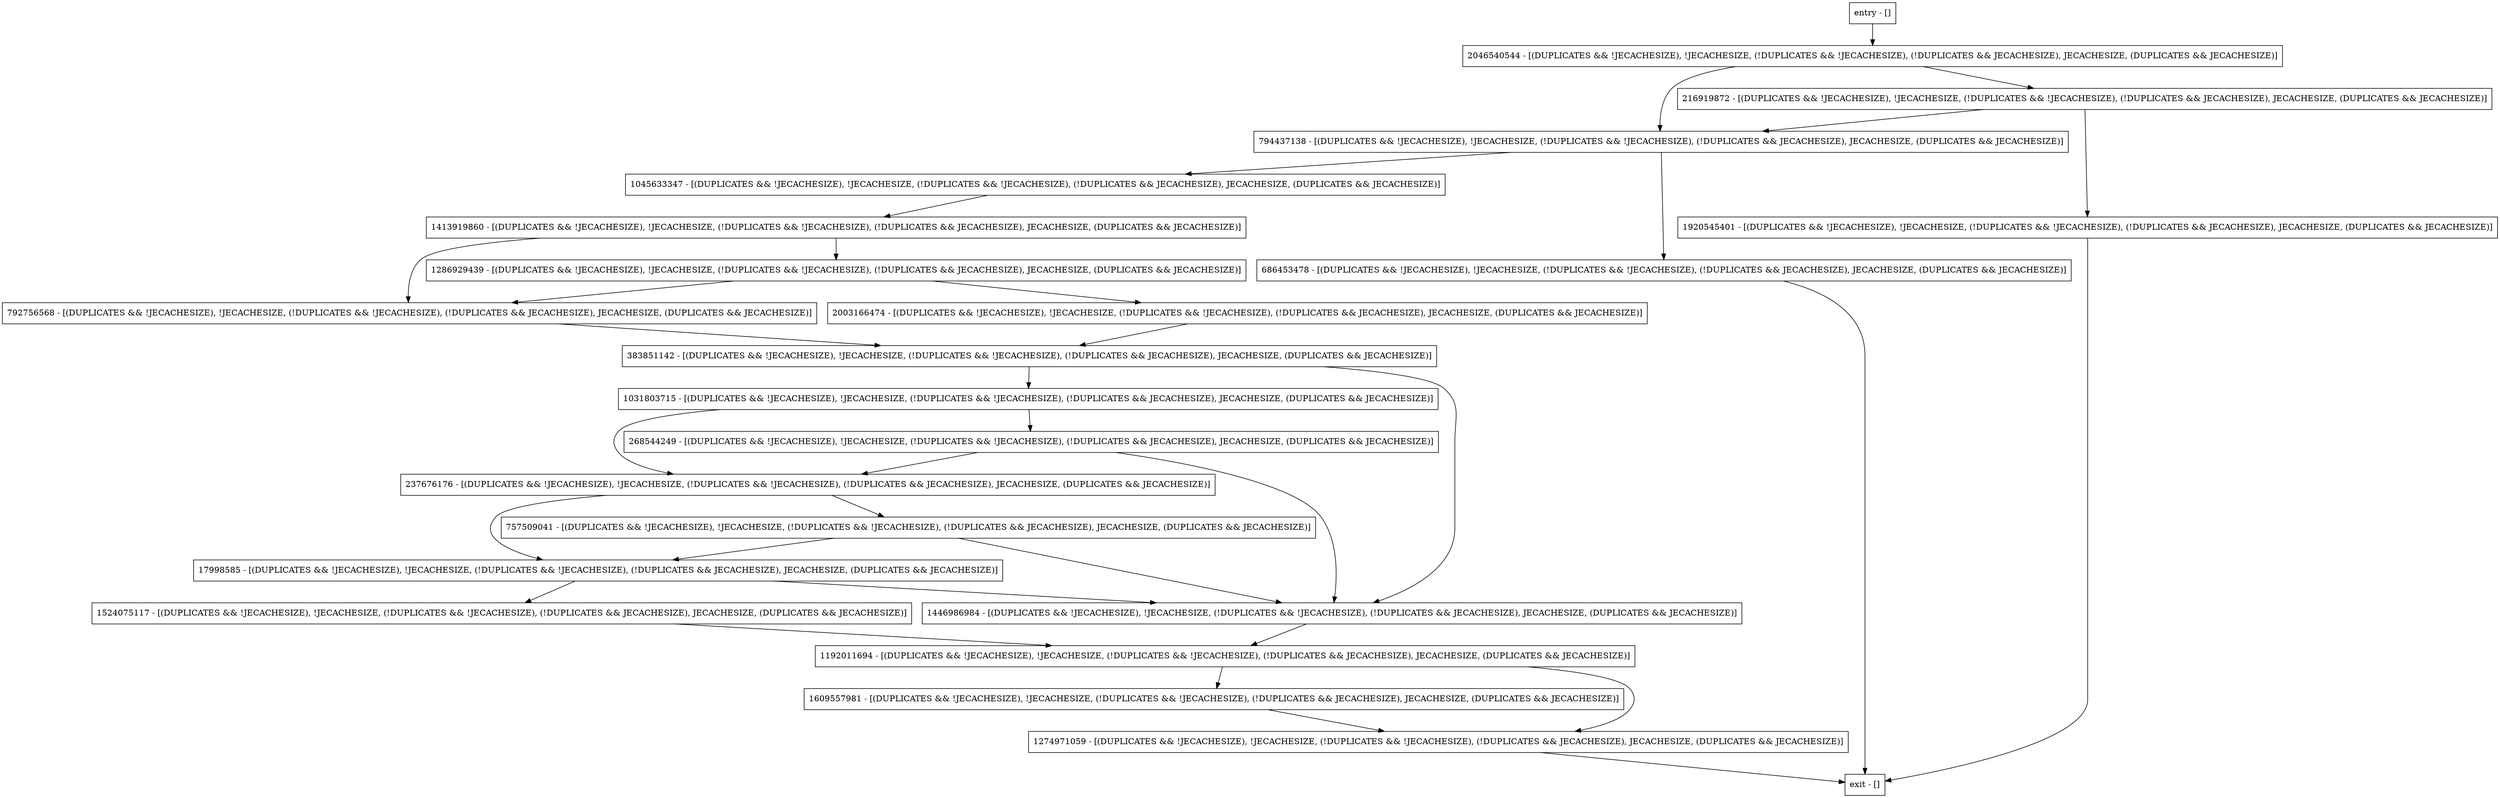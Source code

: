 digraph init {
node [shape=record];
1031803715 [label="1031803715 - [(DUPLICATES && !JECACHESIZE), !JECACHESIZE, (!DUPLICATES && !JECACHESIZE), (!DUPLICATES && JECACHESIZE), JECACHESIZE, (DUPLICATES && JECACHESIZE)]"];
792756568 [label="792756568 - [(DUPLICATES && !JECACHESIZE), !JECACHESIZE, (!DUPLICATES && !JECACHESIZE), (!DUPLICATES && JECACHESIZE), JECACHESIZE, (DUPLICATES && JECACHESIZE)]"];
1609557981 [label="1609557981 - [(DUPLICATES && !JECACHESIZE), !JECACHESIZE, (!DUPLICATES && !JECACHESIZE), (!DUPLICATES && JECACHESIZE), JECACHESIZE, (DUPLICATES && JECACHESIZE)]"];
1286929439 [label="1286929439 - [(DUPLICATES && !JECACHESIZE), !JECACHESIZE, (!DUPLICATES && !JECACHESIZE), (!DUPLICATES && JECACHESIZE), JECACHESIZE, (DUPLICATES && JECACHESIZE)]"];
237676176 [label="237676176 - [(DUPLICATES && !JECACHESIZE), !JECACHESIZE, (!DUPLICATES && !JECACHESIZE), (!DUPLICATES && JECACHESIZE), JECACHESIZE, (DUPLICATES && JECACHESIZE)]"];
1413919860 [label="1413919860 - [(DUPLICATES && !JECACHESIZE), !JECACHESIZE, (!DUPLICATES && !JECACHESIZE), (!DUPLICATES && JECACHESIZE), JECACHESIZE, (DUPLICATES && JECACHESIZE)]"];
1274971059 [label="1274971059 - [(DUPLICATES && !JECACHESIZE), !JECACHESIZE, (!DUPLICATES && !JECACHESIZE), (!DUPLICATES && JECACHESIZE), JECACHESIZE, (DUPLICATES && JECACHESIZE)]"];
1192011694 [label="1192011694 - [(DUPLICATES && !JECACHESIZE), !JECACHESIZE, (!DUPLICATES && !JECACHESIZE), (!DUPLICATES && JECACHESIZE), JECACHESIZE, (DUPLICATES && JECACHESIZE)]"];
794437138 [label="794437138 - [(DUPLICATES && !JECACHESIZE), !JECACHESIZE, (!DUPLICATES && !JECACHESIZE), (!DUPLICATES && JECACHESIZE), JECACHESIZE, (DUPLICATES && JECACHESIZE)]"];
1524075117 [label="1524075117 - [(DUPLICATES && !JECACHESIZE), !JECACHESIZE, (!DUPLICATES && !JECACHESIZE), (!DUPLICATES && JECACHESIZE), JECACHESIZE, (DUPLICATES && JECACHESIZE)]"];
216919872 [label="216919872 - [(DUPLICATES && !JECACHESIZE), !JECACHESIZE, (!DUPLICATES && !JECACHESIZE), (!DUPLICATES && JECACHESIZE), JECACHESIZE, (DUPLICATES && JECACHESIZE)]"];
757509041 [label="757509041 - [(DUPLICATES && !JECACHESIZE), !JECACHESIZE, (!DUPLICATES && !JECACHESIZE), (!DUPLICATES && JECACHESIZE), JECACHESIZE, (DUPLICATES && JECACHESIZE)]"];
entry [label="entry - []"];
exit [label="exit - []"];
1920545401 [label="1920545401 - [(DUPLICATES && !JECACHESIZE), !JECACHESIZE, (!DUPLICATES && !JECACHESIZE), (!DUPLICATES && JECACHESIZE), JECACHESIZE, (DUPLICATES && JECACHESIZE)]"];
17998585 [label="17998585 - [(DUPLICATES && !JECACHESIZE), !JECACHESIZE, (!DUPLICATES && !JECACHESIZE), (!DUPLICATES && JECACHESIZE), JECACHESIZE, (DUPLICATES && JECACHESIZE)]"];
2003166474 [label="2003166474 - [(DUPLICATES && !JECACHESIZE), !JECACHESIZE, (!DUPLICATES && !JECACHESIZE), (!DUPLICATES && JECACHESIZE), JECACHESIZE, (DUPLICATES && JECACHESIZE)]"];
1446986984 [label="1446986984 - [(DUPLICATES && !JECACHESIZE), !JECACHESIZE, (!DUPLICATES && !JECACHESIZE), (!DUPLICATES && JECACHESIZE), JECACHESIZE, (DUPLICATES && JECACHESIZE)]"];
268544249 [label="268544249 - [(DUPLICATES && !JECACHESIZE), !JECACHESIZE, (!DUPLICATES && !JECACHESIZE), (!DUPLICATES && JECACHESIZE), JECACHESIZE, (DUPLICATES && JECACHESIZE)]"];
1045633347 [label="1045633347 - [(DUPLICATES && !JECACHESIZE), !JECACHESIZE, (!DUPLICATES && !JECACHESIZE), (!DUPLICATES && JECACHESIZE), JECACHESIZE, (DUPLICATES && JECACHESIZE)]"];
686453478 [label="686453478 - [(DUPLICATES && !JECACHESIZE), !JECACHESIZE, (!DUPLICATES && !JECACHESIZE), (!DUPLICATES && JECACHESIZE), JECACHESIZE, (DUPLICATES && JECACHESIZE)]"];
2046540544 [label="2046540544 - [(DUPLICATES && !JECACHESIZE), !JECACHESIZE, (!DUPLICATES && !JECACHESIZE), (!DUPLICATES && JECACHESIZE), JECACHESIZE, (DUPLICATES && JECACHESIZE)]"];
383851142 [label="383851142 - [(DUPLICATES && !JECACHESIZE), !JECACHESIZE, (!DUPLICATES && !JECACHESIZE), (!DUPLICATES && JECACHESIZE), JECACHESIZE, (DUPLICATES && JECACHESIZE)]"];
entry;
exit;
1031803715 -> 268544249;
1031803715 -> 237676176;
792756568 -> 383851142;
1609557981 -> 1274971059;
1286929439 -> 792756568;
1286929439 -> 2003166474;
237676176 -> 757509041;
237676176 -> 17998585;
1413919860 -> 792756568;
1413919860 -> 1286929439;
1274971059 -> exit;
1192011694 -> 1609557981;
1192011694 -> 1274971059;
794437138 -> 1045633347;
794437138 -> 686453478;
1524075117 -> 1192011694;
216919872 -> 1920545401;
216919872 -> 794437138;
757509041 -> 17998585;
757509041 -> 1446986984;
entry -> 2046540544;
1920545401 -> exit;
17998585 -> 1446986984;
17998585 -> 1524075117;
2003166474 -> 383851142;
1446986984 -> 1192011694;
268544249 -> 1446986984;
268544249 -> 237676176;
1045633347 -> 1413919860;
686453478 -> exit;
2046540544 -> 216919872;
2046540544 -> 794437138;
383851142 -> 1031803715;
383851142 -> 1446986984;
}
